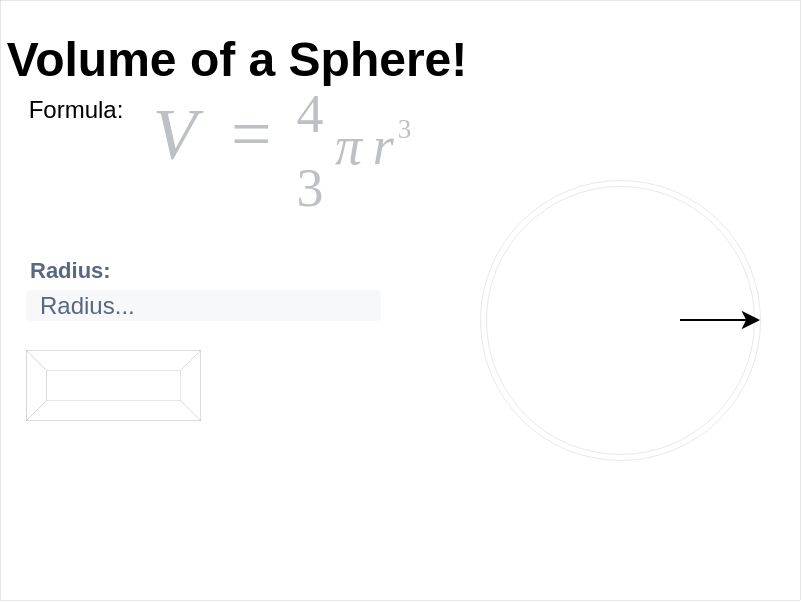 <mxfile>
    <diagram id="pIaEtrtLPv3HG8r1JEND" name="Page-1">
        <mxGraphModel dx="463" dy="490" grid="1" gridSize="10" guides="1" tooltips="1" connect="1" arrows="1" fold="1" page="1" pageScale="1" pageWidth="850" pageHeight="1100" math="0" shadow="0">
            <root>
                <mxCell id="0"/>
                <mxCell id="1" parent="0"/>
                <mxCell id="2" value="" style="rounded=0;whiteSpace=wrap;html=1;strokeWidth=0;" parent="1" vertex="1">
                    <mxGeometry x="80" y="80" width="400" height="300" as="geometry"/>
                </mxCell>
                <mxCell id="6" value="Volume of a Sphere!" style="text;strokeColor=none;fillColor=none;html=1;fontSize=24;fontStyle=1;verticalAlign=middle;align=center;strokeWidth=0;" vertex="1" parent="1">
                    <mxGeometry x="148" y="90" width="100" height="40" as="geometry"/>
                </mxCell>
                <mxCell id="7" value="Formula:" style="text;html=1;strokeColor=none;fillColor=none;align=center;verticalAlign=middle;whiteSpace=wrap;rounded=0;strokeWidth=0;" vertex="1" parent="1">
                    <mxGeometry x="88" y="120" width="60" height="30" as="geometry"/>
                </mxCell>
                <mxCell id="11" value="Radius:" style="fillColor=none;strokeColor=none;html=1;fontSize=11;fontStyle=0;align=left;fontColor=#596780;fontStyle=1;fontSize=11;labelBackgroundColor=none;strokeWidth=0;" vertex="1" parent="1">
                    <mxGeometry x="93" y="205" width="240" height="20" as="geometry"/>
                </mxCell>
                <mxCell id="12" value="Radius..." style="rounded=1;arcSize=9;fillColor=#F7F8F9;align=left;spacingLeft=5;strokeColor=#DEE1E6;html=1;strokeWidth=0;fontColor=#596780;fontSize=12;labelBackgroundColor=none;" vertex="1" parent="1">
                    <mxGeometry x="93" y="225" width="177" height="15" as="geometry"/>
                </mxCell>
                <mxCell id="14" value="&lt;span style=&quot;background-color: transparent&quot;&gt;&lt;div class=&quot;lr-fy-ecl lr-fy-eq-elem&quot; style=&quot;display: inline-block ; position: relative ; transition: all 0.05s ease-in-out 0s ; font-style: italic ; color: rgb(189 , 193 , 198) ; font-family: &amp;#34;stixgeneral&amp;#34; , &amp;#34;georgia&amp;#34; ; font-size: 36px ; margin-right: 10px ; margin-top: 0px ; margin-bottom: 0px&quot;&gt;V&lt;/div&gt;&lt;div class=&quot;lr-fy-eq-elem lr-fy-eq-add&quot; style=&quot;display: inline-block ; position: relative ; transition: all 0.05s ease-in-out 0s ; color: rgb(189 , 193 , 198) ; font-family: &amp;#34;stixgeneral&amp;#34; , &amp;#34;georgia&amp;#34; ; font-size: 36px ; margin-left: 0.2em ; margin-right: 0.2em&quot;&gt;=&lt;/div&gt;&lt;div class=&quot;lr-fy-eq-elem eiuJYe&quot; style=&quot;font-size: 27px ; display: inline-block ; position: relative ; transition: all 0.05s ease-in-out 0s ; color: rgb(189 , 193 , 198) ; font-family: &amp;#34;stixgeneral&amp;#34; , &amp;#34;georgia&amp;#34; ; margin-left: 5px ; vertical-align: middle ; margin-top: 0px ; margin-bottom: 0px&quot;&gt;&lt;div class=&quot;lr-fy-eq-elem&quot; style=&quot;display: inline-block ; position: relative ; transition: all 0.05s ease-in-out 0s&quot;&gt;&lt;div class=&quot;lr-fy-eq-elem&quot; style=&quot;display: inline-block ; position: relative ; transition: 0.05s ease-in-out 0s ; text-align: center ; vertical-align: middle&quot;&gt;&lt;div class=&quot;lr-fy-ecv lr-fy-eq-elem&quot; style=&quot;display: inline-block ; position: relative ; transition: 0.05s ease-in-out 0s ; font-family: &amp;#34;stixgeneral&amp;#34; , &amp;#34;times&amp;#34; , &amp;#34;times new roman&amp;#34; , serif&quot;&gt;4&lt;/div&gt;&lt;div class=&quot;lr-fy-eq-add&quot; style=&quot;width: 14px ; height: 1px ; margin-top: 2px ; margin-bottom: 2px&quot;&gt;&lt;/div&gt;&lt;div class=&quot;lr-fy-ecv lr-fy-eq-elem&quot; style=&quot;display: inline-block ; position: relative ; transition: 0.05s ease-in-out 0s ; font-family: &amp;#34;stixgeneral&amp;#34; , &amp;#34;times&amp;#34; , &amp;#34;times new roman&amp;#34; , serif&quot;&gt;3&lt;/div&gt;&lt;/div&gt;&lt;div class=&quot;lr-fy-eq-elem lr-fy-eq-add&quot; style=&quot;display: inline-block ; position: relative ; transition: 0.05s ease-in-out 0s ; margin-left: 0.2em&quot;&gt;&lt;/div&gt;&lt;div class=&quot;lr-fy-ecl lr-fy-eq-elem&quot; style=&quot;display: inline-block ; position: relative ; transition: 0.05s ease-in-out 0s ; font-style: italic&quot;&gt;π&lt;/div&gt;&lt;/div&gt;&lt;div class=&quot;lr-fy-eq-elem lr-fy-eq-add&quot; style=&quot;display: inline-block ; position: relative ; transition: all 0.05s ease-in-out 0s ; margin-left: 0.2em&quot;&gt;&lt;/div&gt;&lt;div class=&quot;lr-fy-eq-elem&quot; style=&quot;display: inline-block ; position: relative ; transition: all 0.05s ease-in-out 0s&quot;&gt;&lt;div class=&quot;lr-fy-el lr-fy-eq-elem&quot; style=&quot;display: inline-block ; position: relative ; transition: all 0.05s ease-in-out 0s ; margin: -4px ; padding: 4px ; font-style: italic ; cursor: pointer&quot;&gt;r&lt;/div&gt;&lt;div class=&quot;lr-fy-ecv lr-fy-eq-elem&quot; style=&quot;display: inline-block ; position: relative ; transition: all 0.05s ease-in-out 0s ; font-family: &amp;#34;stixgeneral&amp;#34; , &amp;#34;times&amp;#34; , &amp;#34;times new roman&amp;#34; , serif ; margin-left: 0.15em ; vertical-align: top ; font-size: 13.5px&quot;&gt;3&lt;/div&gt;&lt;/div&gt;&lt;/div&gt;&lt;/span&gt;" style="text;html=1;strokeColor=none;fillColor=none;align=center;verticalAlign=middle;whiteSpace=wrap;rounded=0;labelBackgroundColor=none;fontColor=#FFFFFF;" vertex="1" parent="1">
                    <mxGeometry x="121" y="140" width="200" height="30" as="geometry"/>
                </mxCell>
                <mxCell id="16" value="" style="ellipse;shape=doubleEllipse;whiteSpace=wrap;html=1;aspect=fixed;labelBackgroundColor=none;fontColor=#FFFFFF;strokeWidth=0;" vertex="1" parent="1">
                    <mxGeometry x="320" y="170" width="140" height="140" as="geometry"/>
                </mxCell>
                <mxCell id="23" style="edgeStyle=none;html=1;exitX=1;exitY=0.5;exitDx=0;exitDy=0;entryX=1;entryY=0.5;entryDx=0;entryDy=0;fontColor=#FFFFFF;" edge="1" parent="1" source="17" target="16">
                    <mxGeometry relative="1" as="geometry"/>
                </mxCell>
                <mxCell id="17" value="Radius" style="text;html=1;strokeColor=none;fillColor=none;align=center;verticalAlign=middle;whiteSpace=wrap;rounded=0;labelBackgroundColor=none;fontColor=#FFFFFF;" vertex="1" parent="1">
                    <mxGeometry x="360" y="225" width="60" height="30" as="geometry"/>
                </mxCell>
                <mxCell id="25" value="Calculate!!" style="labelPosition=center;verticalLabelPosition=middle;align=center;html=1;shape=mxgraph.basic.button;dx=10;labelBackgroundColor=none;fontColor=#FFFFFF;strokeWidth=0;" vertex="1" parent="1">
                    <mxGeometry x="93" y="255" width="87" height="35" as="geometry"/>
                </mxCell>
            </root>
        </mxGraphModel>
    </diagram>
    <diagram id="mhesHbKuoSqmuG8BNe0T" name="Page-2">
        <mxGraphModel dx="463" dy="490" grid="1" gridSize="10" guides="1" tooltips="1" connect="1" arrows="1" fold="1" page="1" pageScale="1" pageWidth="827" pageHeight="1169" math="0" shadow="0">
            <root>
                <mxCell id="pPh1OJaQMjcnVhEty0DB-0"/>
                <mxCell id="pPh1OJaQMjcnVhEty0DB-1" parent="pPh1OJaQMjcnVhEty0DB-0"/>
                <mxCell id="pTULpgYlH3aXGpXSpKqA-0" value="" style="rounded=0;whiteSpace=wrap;html=1;strokeWidth=0;" vertex="1" parent="pPh1OJaQMjcnVhEty0DB-1">
                    <mxGeometry x="80" y="80" width="400" height="300" as="geometry"/>
                </mxCell>
                <mxCell id="ePdEI48e9szGU4m08hG3-0" value="Volume of a Sphere!" style="text;strokeColor=none;fillColor=none;html=1;fontSize=24;fontStyle=1;verticalAlign=middle;align=center;strokeWidth=0;" vertex="1" parent="pPh1OJaQMjcnVhEty0DB-1">
                    <mxGeometry x="148" y="90" width="100" height="40" as="geometry"/>
                </mxCell>
                <mxCell id="ePdEI48e9szGU4m08hG3-1" value="Formula:" style="text;html=1;strokeColor=none;fillColor=none;align=center;verticalAlign=middle;whiteSpace=wrap;rounded=0;strokeWidth=0;" vertex="1" parent="pPh1OJaQMjcnVhEty0DB-1">
                    <mxGeometry x="88" y="120" width="60" height="30" as="geometry"/>
                </mxCell>
                <mxCell id="ePdEI48e9szGU4m08hG3-2" value="Radius:" style="fillColor=none;strokeColor=none;html=1;fontSize=11;fontStyle=0;align=left;fontColor=#596780;fontStyle=1;fontSize=11;labelBackgroundColor=none;strokeWidth=0;" vertex="1" parent="pPh1OJaQMjcnVhEty0DB-1">
                    <mxGeometry x="93" y="205" width="240" height="20" as="geometry"/>
                </mxCell>
                <mxCell id="ePdEI48e9szGU4m08hG3-3" value="Radius..." style="rounded=1;arcSize=9;fillColor=#F7F8F9;align=left;spacingLeft=5;strokeColor=#DEE1E6;html=1;strokeWidth=0;fontColor=#596780;fontSize=12;labelBackgroundColor=none;" vertex="1" parent="pPh1OJaQMjcnVhEty0DB-1">
                    <mxGeometry x="93" y="225" width="177" height="15" as="geometry"/>
                </mxCell>
                <mxCell id="ePdEI48e9szGU4m08hG3-4" value="&lt;span style=&quot;background-color: transparent&quot;&gt;&lt;div class=&quot;lr-fy-ecl lr-fy-eq-elem&quot; style=&quot;display: inline-block ; position: relative ; transition: all 0.05s ease-in-out 0s ; font-style: italic ; color: rgb(189 , 193 , 198) ; font-family: &amp;#34;stixgeneral&amp;#34; , &amp;#34;georgia&amp;#34; ; font-size: 36px ; margin-right: 10px ; margin-top: 0px ; margin-bottom: 0px&quot;&gt;V&lt;/div&gt;&lt;div class=&quot;lr-fy-eq-elem lr-fy-eq-add&quot; style=&quot;display: inline-block ; position: relative ; transition: all 0.05s ease-in-out 0s ; color: rgb(189 , 193 , 198) ; font-family: &amp;#34;stixgeneral&amp;#34; , &amp;#34;georgia&amp;#34; ; font-size: 36px ; margin-left: 0.2em ; margin-right: 0.2em&quot;&gt;=&lt;/div&gt;&lt;div class=&quot;lr-fy-eq-elem eiuJYe&quot; style=&quot;font-size: 27px ; display: inline-block ; position: relative ; transition: all 0.05s ease-in-out 0s ; color: rgb(189 , 193 , 198) ; font-family: &amp;#34;stixgeneral&amp;#34; , &amp;#34;georgia&amp;#34; ; margin-left: 5px ; vertical-align: middle ; margin-top: 0px ; margin-bottom: 0px&quot;&gt;&lt;div class=&quot;lr-fy-eq-elem&quot; style=&quot;display: inline-block ; position: relative ; transition: all 0.05s ease-in-out 0s&quot;&gt;&lt;div class=&quot;lr-fy-eq-elem&quot; style=&quot;display: inline-block ; position: relative ; transition: 0.05s ease-in-out 0s ; text-align: center ; vertical-align: middle&quot;&gt;&lt;div class=&quot;lr-fy-ecv lr-fy-eq-elem&quot; style=&quot;display: inline-block ; position: relative ; transition: 0.05s ease-in-out 0s ; font-family: &amp;#34;stixgeneral&amp;#34; , &amp;#34;times&amp;#34; , &amp;#34;times new roman&amp;#34; , serif&quot;&gt;4&lt;/div&gt;&lt;div class=&quot;lr-fy-eq-add&quot; style=&quot;width: 14px ; height: 1px ; margin-top: 2px ; margin-bottom: 2px&quot;&gt;&lt;/div&gt;&lt;div class=&quot;lr-fy-ecv lr-fy-eq-elem&quot; style=&quot;display: inline-block ; position: relative ; transition: 0.05s ease-in-out 0s ; font-family: &amp;#34;stixgeneral&amp;#34; , &amp;#34;times&amp;#34; , &amp;#34;times new roman&amp;#34; , serif&quot;&gt;3&lt;/div&gt;&lt;/div&gt;&lt;div class=&quot;lr-fy-eq-elem lr-fy-eq-add&quot; style=&quot;display: inline-block ; position: relative ; transition: 0.05s ease-in-out 0s ; margin-left: 0.2em&quot;&gt;&lt;/div&gt;&lt;div class=&quot;lr-fy-ecl lr-fy-eq-elem&quot; style=&quot;display: inline-block ; position: relative ; transition: 0.05s ease-in-out 0s ; font-style: italic&quot;&gt;π&lt;/div&gt;&lt;/div&gt;&lt;div class=&quot;lr-fy-eq-elem lr-fy-eq-add&quot; style=&quot;display: inline-block ; position: relative ; transition: all 0.05s ease-in-out 0s ; margin-left: 0.2em&quot;&gt;&lt;/div&gt;&lt;div class=&quot;lr-fy-eq-elem&quot; style=&quot;display: inline-block ; position: relative ; transition: all 0.05s ease-in-out 0s&quot;&gt;&lt;div class=&quot;lr-fy-el lr-fy-eq-elem&quot; style=&quot;display: inline-block ; position: relative ; transition: all 0.05s ease-in-out 0s ; margin: -4px ; padding: 4px ; font-style: italic ; cursor: pointer&quot;&gt;r&lt;/div&gt;&lt;div class=&quot;lr-fy-ecv lr-fy-eq-elem&quot; style=&quot;display: inline-block ; position: relative ; transition: all 0.05s ease-in-out 0s ; font-family: &amp;#34;stixgeneral&amp;#34; , &amp;#34;times&amp;#34; , &amp;#34;times new roman&amp;#34; , serif ; margin-left: 0.15em ; vertical-align: top ; font-size: 13.5px&quot;&gt;3&lt;/div&gt;&lt;/div&gt;&lt;/div&gt;&lt;/span&gt;" style="text;html=1;strokeColor=none;fillColor=none;align=center;verticalAlign=middle;whiteSpace=wrap;rounded=0;labelBackgroundColor=none;fontColor=#FFFFFF;" vertex="1" parent="pPh1OJaQMjcnVhEty0DB-1">
                    <mxGeometry x="113" y="140" width="200" height="30" as="geometry"/>
                </mxCell>
                <mxCell id="ePdEI48e9szGU4m08hG3-5" value="" style="ellipse;shape=doubleEllipse;whiteSpace=wrap;html=1;aspect=fixed;labelBackgroundColor=none;fontColor=#FFFFFF;strokeWidth=0;" vertex="1" parent="pPh1OJaQMjcnVhEty0DB-1">
                    <mxGeometry x="320" y="170" width="140" height="140" as="geometry"/>
                </mxCell>
                <mxCell id="ePdEI48e9szGU4m08hG3-6" style="edgeStyle=none;html=1;exitX=1;exitY=0.5;exitDx=0;exitDy=0;entryX=1;entryY=0.5;entryDx=0;entryDy=0;fontColor=#FFFFFF;" edge="1" parent="pPh1OJaQMjcnVhEty0DB-1" source="ePdEI48e9szGU4m08hG3-7" target="ePdEI48e9szGU4m08hG3-5">
                    <mxGeometry relative="1" as="geometry"/>
                </mxCell>
                <mxCell id="ePdEI48e9szGU4m08hG3-7" value="Radius" style="text;html=1;strokeColor=none;fillColor=none;align=center;verticalAlign=middle;whiteSpace=wrap;rounded=0;labelBackgroundColor=none;fontColor=#FFFFFF;" vertex="1" parent="pPh1OJaQMjcnVhEty0DB-1">
                    <mxGeometry x="360" y="225" width="60" height="30" as="geometry"/>
                </mxCell>
                <mxCell id="ePdEI48e9szGU4m08hG3-8" value="Calculate!!" style="labelPosition=center;verticalLabelPosition=middle;align=center;html=1;shape=mxgraph.basic.button;dx=10;labelBackgroundColor=none;fontColor=#FFFFFF;strokeWidth=0;" vertex="1" parent="pPh1OJaQMjcnVhEty0DB-1">
                    <mxGeometry x="93" y="255" width="87" height="35" as="geometry"/>
                </mxCell>
                <mxCell id="ePdEI48e9szGU4m08hG3-9" value="The volume is ______ cm&lt;a href=&quot;https://www.compart.com/en/unicode/U+00B3&quot; style=&quot;outline: 0px ; font-family: &amp;quot;arial&amp;quot; , sans-serif ; font-size: small ; text-align: left ; background-color: rgb(32 , 33 , 36)&quot;&gt;&lt;h3 class=&quot;LC20lb MBeuO DKV0Md&quot; style=&quot;font-weight: 400 ; margin: 0px 0px 3px ; padding: 5px 0px 0px ; font-size: 20px ; line-height: 1.3 ; display: inline-block&quot;&gt;&lt;font color=&quot;#ffffff&quot;&gt;³&lt;/font&gt;&lt;/h3&gt;&lt;/a&gt;" style="text;html=1;strokeColor=none;fillColor=none;align=center;verticalAlign=middle;whiteSpace=wrap;rounded=0;labelBackgroundColor=none;fontColor=#FFFFFF;" vertex="1" parent="pPh1OJaQMjcnVhEty0DB-1">
                    <mxGeometry x="63" y="270" width="207" height="60" as="geometry"/>
                </mxCell>
            </root>
        </mxGraphModel>
    </diagram>
</mxfile>